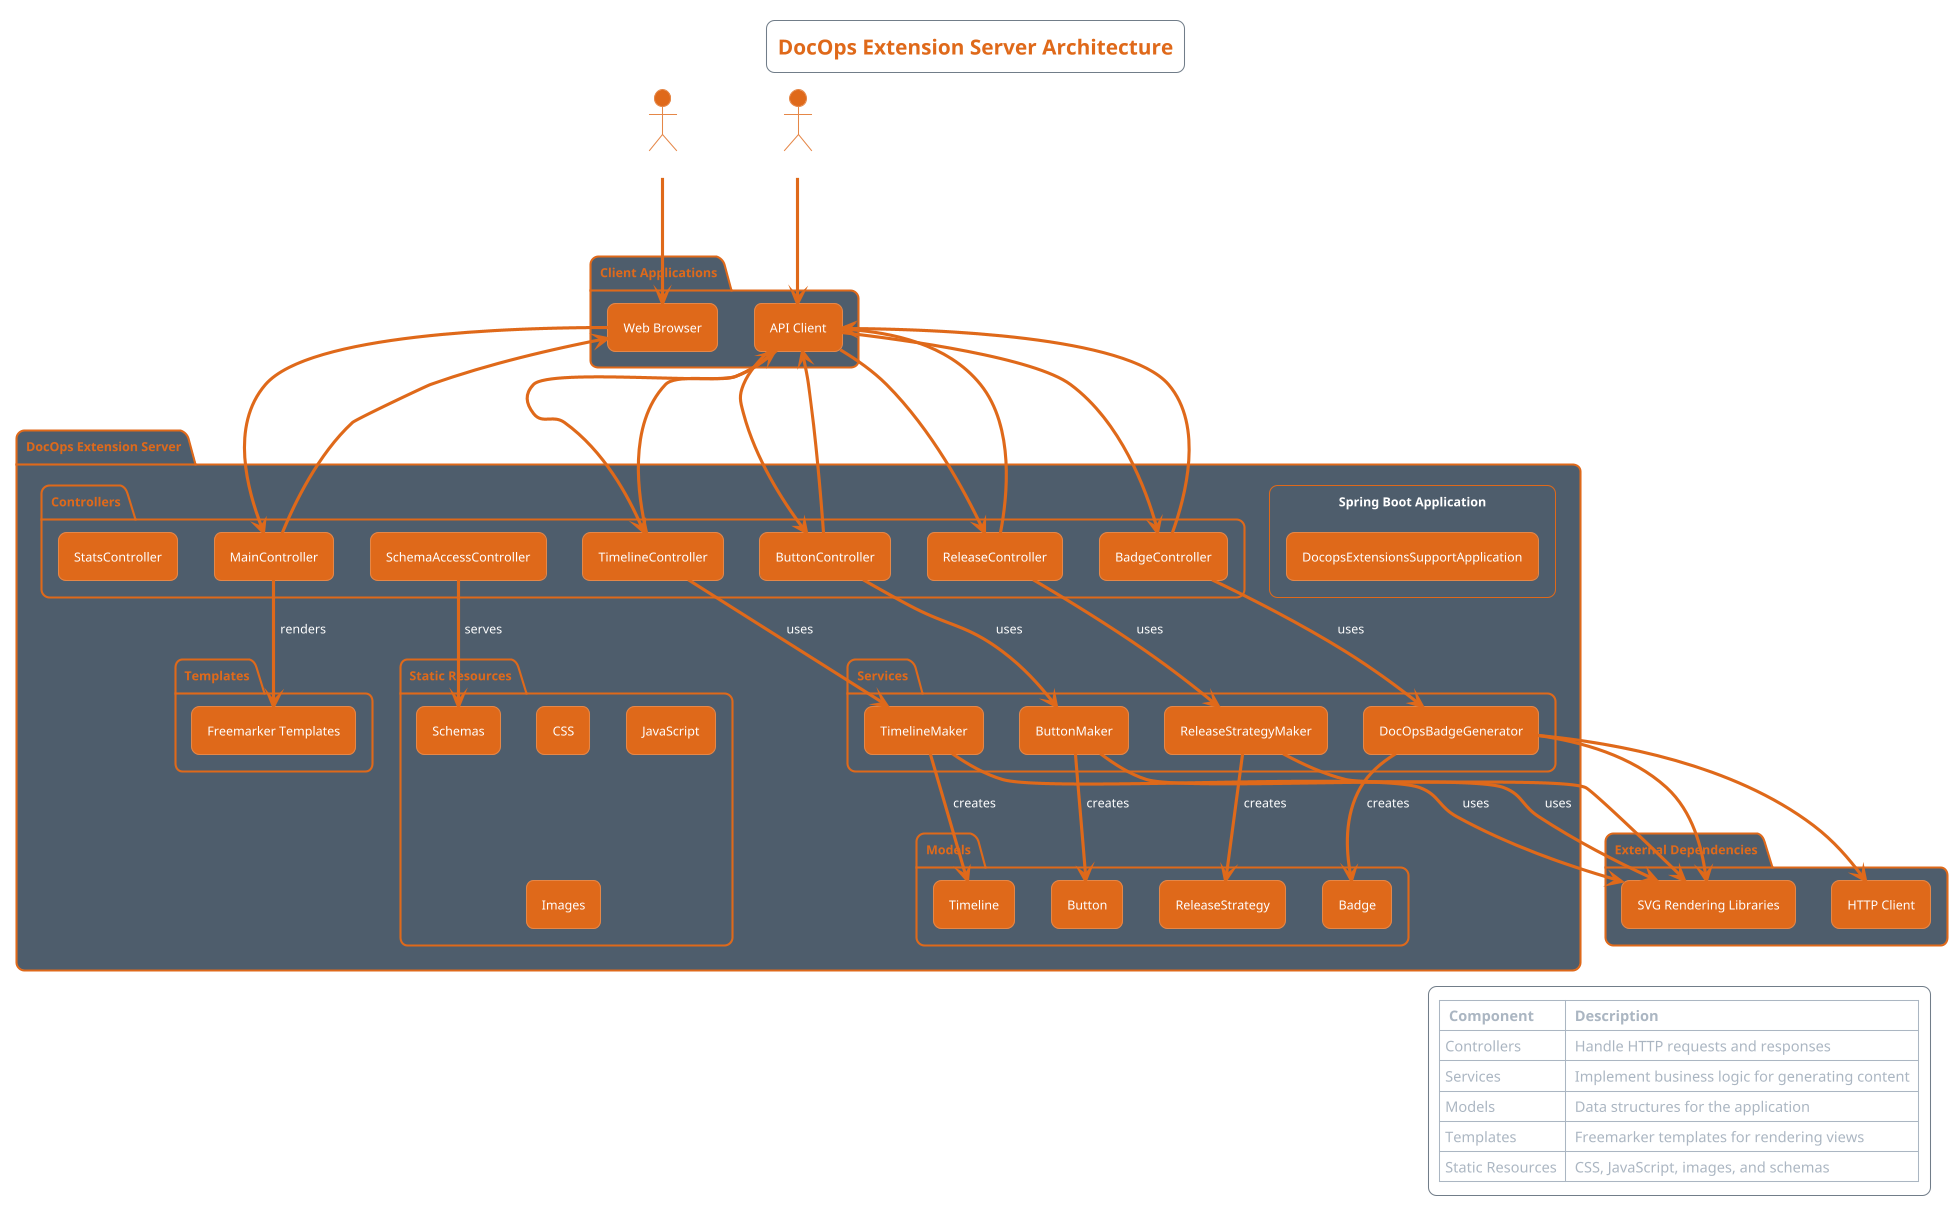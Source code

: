 @startuml DocOps Extension Server Architecture
!theme superhero


!define RECTANGLE class
!define COMPONENT component

skinparam componentStyle rectangle
skinparam backgroundColor white
skinparam roundCorner 15
skinparam defaultTextAlignment center

title DocOps Extension Server Architecture

' Client Applications
actor "User" as user
actor "External System" as external

' Main Components
package "Client Applications" {
    [Web Browser] as browser
    [API Client] as apiClient
}

package "DocOps Extension Server" {
    ' Main Application
    component "Spring Boot Application" as springApp {
        [DocopsExtensionsSupportApplication] as mainApp
    }

    ' Controllers Layer
    package "Controllers" {
        [MainController] as mainController
        [BadgeController] as badgeController
        [ButtonController] as buttonController
        [ReleaseController] as releaseController
        [TimelineController] as timelineController
        [SchemaAccessController] as schemaController
        [StatsController] as statsController
        ' ... other controllers
    }

    ' Service Layer
    package "Services" {
        [DocOpsBadgeGenerator] as badgeGenerator
        [ButtonMaker] as buttonMaker
        [ReleaseStrategyMaker] as releaseMaker
        [TimelineMaker] as timelineMaker
        ' ... other services
    }

    ' Data Models
    package "Models" {
        [Badge] as badgeModel
        [Button] as buttonModel
        [ReleaseStrategy] as releaseModel
        [Timeline] as timelineModel
        ' ... other models
    }

    ' Templates
    package "Templates" {
        [Freemarker Templates] as templates
    }

    ' Static Resources
    package "Static Resources" {
        [CSS] as css
        [JavaScript] as js
        [Images] as images
        [Schemas] as schemas
    }
}

' External Dependencies
package "External Dependencies" {
    [SVG Rendering Libraries] as svgLib
    [HTTP Client] as httpClient
}

' Relationships
user --> browser : accesses
external --> apiClient : uses

browser --> mainController : HTTP requests
apiClient --> badgeController : API calls
apiClient --> buttonController : API calls
apiClient --> releaseController : API calls
apiClient --> timelineController : API calls

mainController --> templates : renders
badgeController --> badgeGenerator : uses
buttonController --> buttonMaker : uses
releaseController --> releaseMaker : uses
timelineController --> timelineMaker : uses
schemaController --> schemas : serves

badgeGenerator --> badgeModel : creates
buttonMaker --> buttonModel : creates
releaseMaker --> releaseModel : creates
timelineMaker --> timelineModel : creates

badgeGenerator --> svgLib : uses
buttonMaker --> svgLib : uses
releaseMaker --> svgLib : uses
timelineMaker --> svgLib : uses

badgeGenerator --> httpClient : for external icons

' Data Flow
browser <-- mainController : HTML/CSS/JS
apiClient <-- badgeController : SVG/PNG
apiClient <-- buttonController : SVG/PNG
apiClient <-- releaseController : SVG/PNG
apiClient <-- timelineController : SVG/PNG

legend right
  |= Component |= Description |
  |Controllers | Handle HTTP requests and responses |
  |Services | Implement business logic for generating content |
  |Models | Data structures for the application |
  |Templates | Freemarker templates for rendering views |
  |Static Resources | CSS, JavaScript, images, and schemas |
endlegend

@enduml